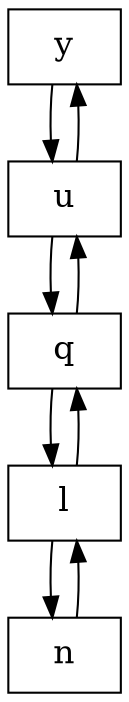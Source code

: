 digraph FichasJose{ 
node [ fontsize = 16 shape = record] 
 " y1" [ label = " y" shape = record ]; 
 " y1" ->  " u3"  
 " u3" [ label = " u" shape = record ]; 
 " u3" ->  " q4"  
 " u3" ->  " y1" 
 " q4" [ label = " q" shape = record ]; 
 " q4" ->  " l5"  
 " q4" ->  " u3" 
 " l5" [ label = " l" shape = record ]; 
 " l5" ->  " n7"  
 " l5" ->  " q4" 
 " n7" [ label = " n" shape = record ]; 
 " n7" ->  " l5" 
}